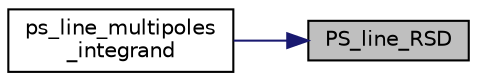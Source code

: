 digraph "PS_line_RSD"
{
 // LATEX_PDF_SIZE
  edge [fontname="Helvetica",fontsize="10",labelfontname="Helvetica",labelfontsize="10"];
  node [fontname="Helvetica",fontsize="10",shape=record];
  rankdir="RL";
  Node1 [label="PS_line_RSD",height=0.2,width=0.4,color="black", fillcolor="grey75", style="filled", fontcolor="black",tooltip="Compute the redshift-space 3D power spectrum of emission lines in unit of micro K^2 Mpc^3 as a functi..."];
  Node1 -> Node2 [dir="back",color="midnightblue",fontsize="10",style="solid"];
  Node2 [label="ps_line_multipoles\l_integrand",height=0.2,width=0.4,color="black", fillcolor="white", style="filled",URL="$d8/d43/ps__line__pt_8c.html#ae4ce1e29b505dae588eb2b8c8ae632e2",tooltip="Compute the multipole moments of redshift-space power spectrum of emission lines in unit of micro K^2..."];
}

